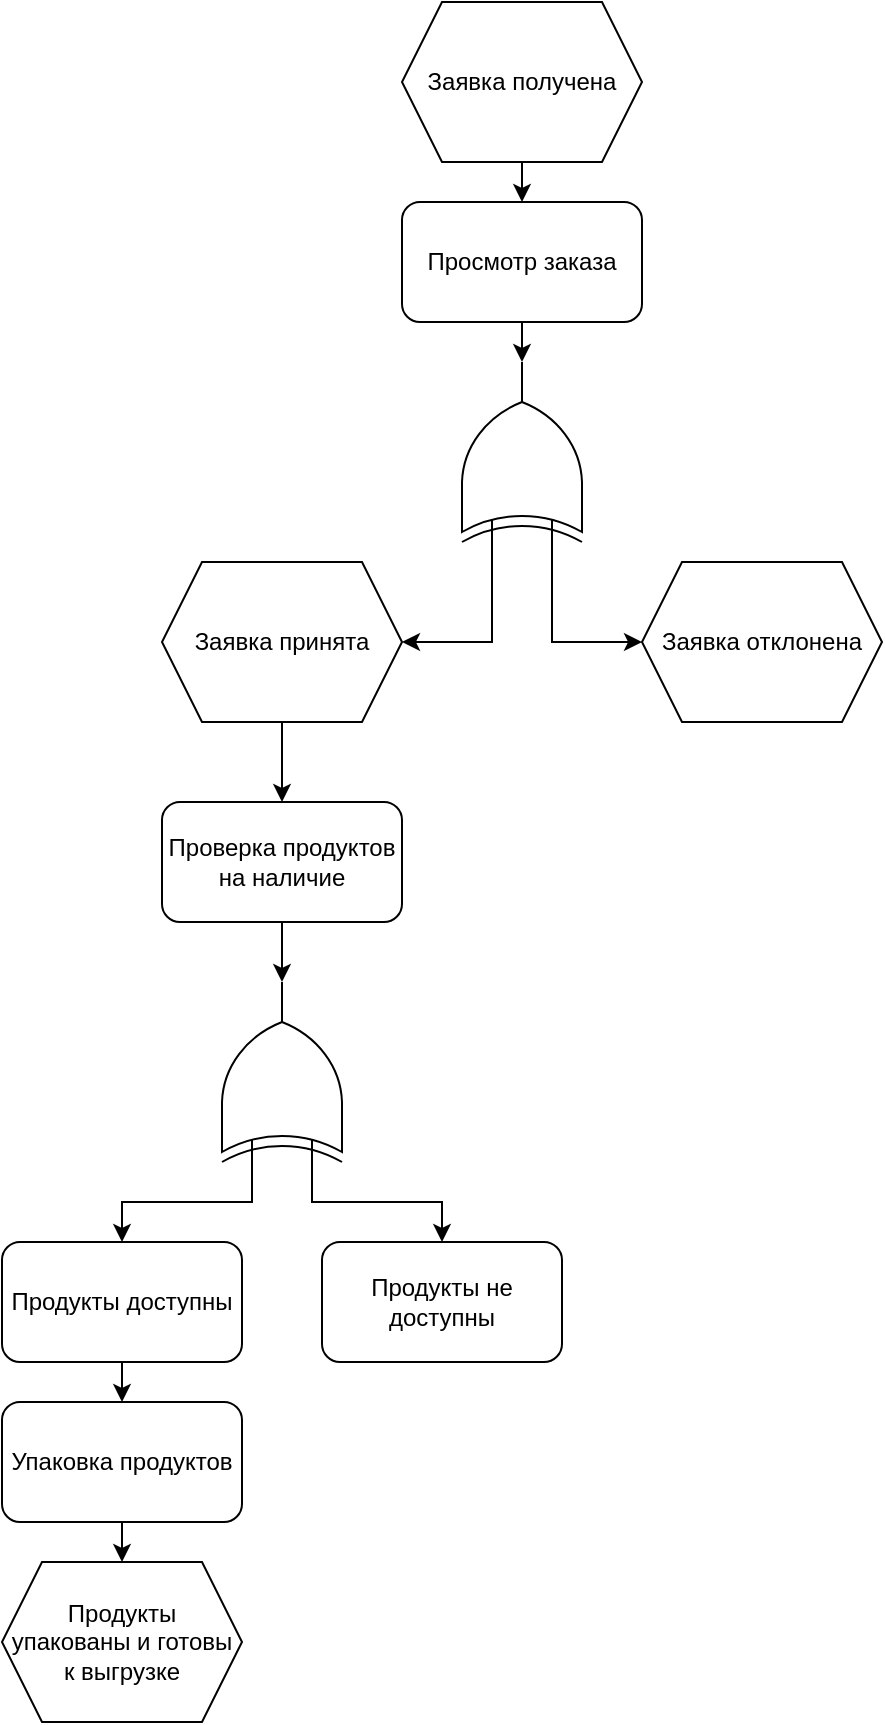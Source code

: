 <mxfile version="17.4.6" type="device"><diagram id="QPbIhenOakjOiaeTBSig" name="Page-1"><mxGraphModel dx="651" dy="726" grid="1" gridSize="10" guides="1" tooltips="1" connect="1" arrows="1" fold="1" page="1" pageScale="1" pageWidth="827" pageHeight="1169" math="0" shadow="0"><root><mxCell id="0"/><mxCell id="1" parent="0"/><mxCell id="HzZJpJet_ctF-E-seJIz-7" style="edgeStyle=orthogonalEdgeStyle;rounded=0;orthogonalLoop=1;jettySize=auto;html=1;exitX=0.5;exitY=1;exitDx=0;exitDy=0;entryX=0.5;entryY=0;entryDx=0;entryDy=0;" edge="1" parent="1" source="HzZJpJet_ctF-E-seJIz-1" target="HzZJpJet_ctF-E-seJIz-2"><mxGeometry relative="1" as="geometry"/></mxCell><mxCell id="HzZJpJet_ctF-E-seJIz-1" value="Заявка получена" style="shape=hexagon;perimeter=hexagonPerimeter2;whiteSpace=wrap;html=1;fixedSize=1;" vertex="1" parent="1"><mxGeometry x="360" y="120" width="120" height="80" as="geometry"/></mxCell><mxCell id="HzZJpJet_ctF-E-seJIz-4" style="edgeStyle=orthogonalEdgeStyle;rounded=0;orthogonalLoop=1;jettySize=auto;html=1;exitX=0.75;exitY=1;exitDx=0;exitDy=0;entryX=1;entryY=0.5;entryDx=0;entryDy=0;entryPerimeter=0;" edge="1" parent="1" source="HzZJpJet_ctF-E-seJIz-2" target="HzZJpJet_ctF-E-seJIz-3"><mxGeometry relative="1" as="geometry"/></mxCell><mxCell id="HzZJpJet_ctF-E-seJIz-2" value="Просмотр заказа" style="rounded=1;whiteSpace=wrap;html=1;" vertex="1" parent="1"><mxGeometry x="360" y="220" width="120" height="60" as="geometry"/></mxCell><mxCell id="HzZJpJet_ctF-E-seJIz-9" style="edgeStyle=orthogonalEdgeStyle;rounded=0;orthogonalLoop=1;jettySize=auto;html=1;exitX=0;exitY=0.75;exitDx=0;exitDy=0;exitPerimeter=0;entryX=0;entryY=0.5;entryDx=0;entryDy=0;" edge="1" parent="1" source="HzZJpJet_ctF-E-seJIz-3" target="HzZJpJet_ctF-E-seJIz-8"><mxGeometry relative="1" as="geometry"/></mxCell><mxCell id="HzZJpJet_ctF-E-seJIz-11" style="edgeStyle=orthogonalEdgeStyle;rounded=0;orthogonalLoop=1;jettySize=auto;html=1;exitX=0;exitY=0.25;exitDx=0;exitDy=0;exitPerimeter=0;entryX=1;entryY=0.5;entryDx=0;entryDy=0;" edge="1" parent="1" source="HzZJpJet_ctF-E-seJIz-3" target="HzZJpJet_ctF-E-seJIz-10"><mxGeometry relative="1" as="geometry"/></mxCell><mxCell id="HzZJpJet_ctF-E-seJIz-3" value="" style="verticalLabelPosition=bottom;shadow=0;dashed=0;align=center;html=1;verticalAlign=top;shape=mxgraph.electrical.logic_gates.logic_gate;operation=xor;rotation=-90;" vertex="1" parent="1"><mxGeometry x="370" y="320" width="100" height="60" as="geometry"/></mxCell><mxCell id="HzZJpJet_ctF-E-seJIz-8" value="Заявка отклонена" style="shape=hexagon;perimeter=hexagonPerimeter2;whiteSpace=wrap;html=1;fixedSize=1;" vertex="1" parent="1"><mxGeometry x="480" y="400" width="120" height="80" as="geometry"/></mxCell><mxCell id="HzZJpJet_ctF-E-seJIz-13" style="edgeStyle=orthogonalEdgeStyle;rounded=0;orthogonalLoop=1;jettySize=auto;html=1;exitX=0.5;exitY=1;exitDx=0;exitDy=0;entryX=0.5;entryY=0;entryDx=0;entryDy=0;" edge="1" parent="1" source="HzZJpJet_ctF-E-seJIz-10" target="HzZJpJet_ctF-E-seJIz-12"><mxGeometry relative="1" as="geometry"/></mxCell><mxCell id="HzZJpJet_ctF-E-seJIz-10" value="Заявка принята" style="shape=hexagon;perimeter=hexagonPerimeter2;whiteSpace=wrap;html=1;fixedSize=1;" vertex="1" parent="1"><mxGeometry x="240" y="400" width="120" height="80" as="geometry"/></mxCell><mxCell id="HzZJpJet_ctF-E-seJIz-16" style="edgeStyle=orthogonalEdgeStyle;rounded=0;orthogonalLoop=1;jettySize=auto;html=1;exitX=0.5;exitY=1;exitDx=0;exitDy=0;entryX=1;entryY=0.5;entryDx=0;entryDy=0;entryPerimeter=0;" edge="1" parent="1" source="HzZJpJet_ctF-E-seJIz-12" target="HzZJpJet_ctF-E-seJIz-14"><mxGeometry relative="1" as="geometry"/></mxCell><mxCell id="HzZJpJet_ctF-E-seJIz-12" value="Проверка продуктов на наличие" style="rounded=1;whiteSpace=wrap;html=1;" vertex="1" parent="1"><mxGeometry x="240" y="520" width="120" height="60" as="geometry"/></mxCell><mxCell id="HzZJpJet_ctF-E-seJIz-21" style="edgeStyle=orthogonalEdgeStyle;rounded=0;orthogonalLoop=1;jettySize=auto;html=1;exitX=0;exitY=0.75;exitDx=0;exitDy=0;exitPerimeter=0;entryX=0.5;entryY=0;entryDx=0;entryDy=0;" edge="1" parent="1" source="HzZJpJet_ctF-E-seJIz-14" target="HzZJpJet_ctF-E-seJIz-19"><mxGeometry relative="1" as="geometry"><Array as="points"><mxPoint x="315" y="720"/><mxPoint x="380" y="720"/></Array></mxGeometry></mxCell><mxCell id="HzZJpJet_ctF-E-seJIz-23" style="edgeStyle=orthogonalEdgeStyle;rounded=0;orthogonalLoop=1;jettySize=auto;html=1;exitX=0;exitY=0.25;exitDx=0;exitDy=0;exitPerimeter=0;entryX=0.5;entryY=0;entryDx=0;entryDy=0;" edge="1" parent="1" source="HzZJpJet_ctF-E-seJIz-14" target="HzZJpJet_ctF-E-seJIz-18"><mxGeometry relative="1" as="geometry"><Array as="points"><mxPoint x="285" y="720"/><mxPoint x="220" y="720"/></Array></mxGeometry></mxCell><mxCell id="HzZJpJet_ctF-E-seJIz-14" value="" style="verticalLabelPosition=bottom;shadow=0;dashed=0;align=center;html=1;verticalAlign=top;shape=mxgraph.electrical.logic_gates.logic_gate;operation=xor;rotation=-180;direction=south;" vertex="1" parent="1"><mxGeometry x="270" y="610" width="60" height="100" as="geometry"/></mxCell><mxCell id="HzZJpJet_ctF-E-seJIz-25" style="edgeStyle=orthogonalEdgeStyle;rounded=0;orthogonalLoop=1;jettySize=auto;html=1;exitX=0.5;exitY=1;exitDx=0;exitDy=0;entryX=0.5;entryY=0;entryDx=0;entryDy=0;" edge="1" parent="1" source="HzZJpJet_ctF-E-seJIz-18" target="HzZJpJet_ctF-E-seJIz-24"><mxGeometry relative="1" as="geometry"/></mxCell><mxCell id="HzZJpJet_ctF-E-seJIz-18" value="Продукты доступны" style="rounded=1;whiteSpace=wrap;html=1;" vertex="1" parent="1"><mxGeometry x="160" y="740" width="120" height="60" as="geometry"/></mxCell><mxCell id="HzZJpJet_ctF-E-seJIz-19" value="Продукты не доступны" style="rounded=1;whiteSpace=wrap;html=1;" vertex="1" parent="1"><mxGeometry x="320" y="740" width="120" height="60" as="geometry"/></mxCell><mxCell id="HzZJpJet_ctF-E-seJIz-30" style="edgeStyle=orthogonalEdgeStyle;rounded=0;orthogonalLoop=1;jettySize=auto;html=1;exitX=0.5;exitY=1;exitDx=0;exitDy=0;entryX=0.5;entryY=0;entryDx=0;entryDy=0;" edge="1" parent="1" source="HzZJpJet_ctF-E-seJIz-24" target="HzZJpJet_ctF-E-seJIz-29"><mxGeometry relative="1" as="geometry"/></mxCell><mxCell id="HzZJpJet_ctF-E-seJIz-24" value="Упаковка продуктов" style="rounded=1;whiteSpace=wrap;html=1;" vertex="1" parent="1"><mxGeometry x="160" y="820" width="120" height="60" as="geometry"/></mxCell><mxCell id="HzZJpJet_ctF-E-seJIz-29" value="Продукты &lt;br&gt;упакованы и готовы к выгрузке" style="shape=hexagon;perimeter=hexagonPerimeter2;whiteSpace=wrap;html=1;fixedSize=1;" vertex="1" parent="1"><mxGeometry x="160" y="900" width="120" height="80" as="geometry"/></mxCell></root></mxGraphModel></diagram></mxfile>